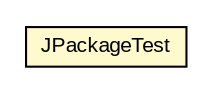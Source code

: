 #!/usr/local/bin/dot
#
# Class diagram 
# Generated by UMLGraph version 5.1 (http://www.umlgraph.org/)
#

digraph G {
	edge [fontname="arial",fontsize=10,labelfontname="arial",labelfontsize=10];
	node [fontname="arial",fontsize=10,shape=plaintext];
	nodesep=0.25;
	ranksep=0.5;
	// com.helger.jcodemodel.JPackageTest
	c402 [label=<<table title="com.helger.jcodemodel.JPackageTest" border="0" cellborder="1" cellspacing="0" cellpadding="2" port="p" bgcolor="lemonChiffon" href="./JPackageTest.html">
		<tr><td><table border="0" cellspacing="0" cellpadding="1">
<tr><td align="center" balign="center"> JPackageTest </td></tr>
		</table></td></tr>
		</table>>, fontname="arial", fontcolor="black", fontsize=10.0];
}

